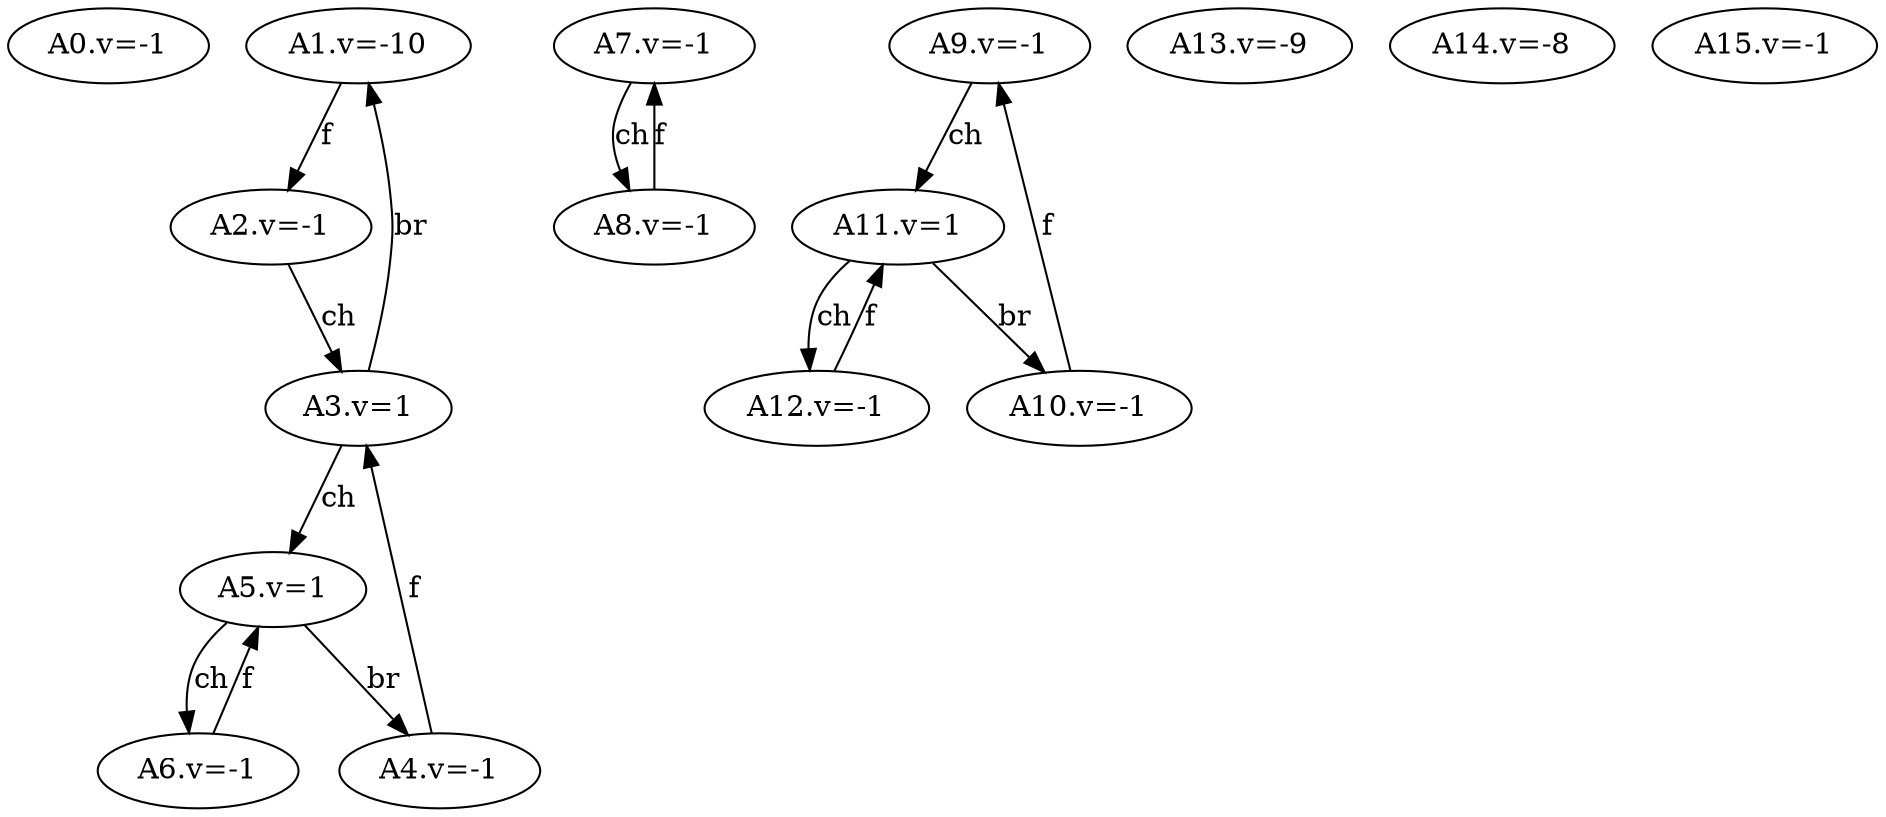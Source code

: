 digraph {
A0 [label="A0.v=-1"]
A1 [label="A1.v=-10"]
A2 [label="A2.v=-1"]
A3 [label="A3.v=1"]
A4 [label="A4.v=-1"]
A5 [label="A5.v=1"]
A6 [label="A6.v=-1"]
A7 [label="A7.v=-1"]
A8 [label="A8.v=-1"]
A9 [label="A9.v=-1"]
A10 [label="A10.v=-1"]
A11 [label="A11.v=1"]
A12 [label="A12.v=-1"]
A13 [label="A13.v=-9"]
A14 [label="A14.v=-8"]
A15 [label="A15.v=-1"]
A1 -> A2 [label="f"]
A2 -> A3 [label="ch"]
A3 -> A5 [label="ch"]
A3 -> A1 [label="br"]
A4 -> A3 [label="f"]
A5 -> A6 [label="ch"]
A5 -> A4 [label="br"]
A6 -> A5 [label="f"]
A7 -> A8 [label="ch"]
A8 -> A7 [label="f"]
A9 -> A11 [label="ch"]
A10 -> A9 [label="f"]
A11 -> A12 [label="ch"]
A11 -> A10 [label="br"]
A12 -> A11 [label="f"]
}
